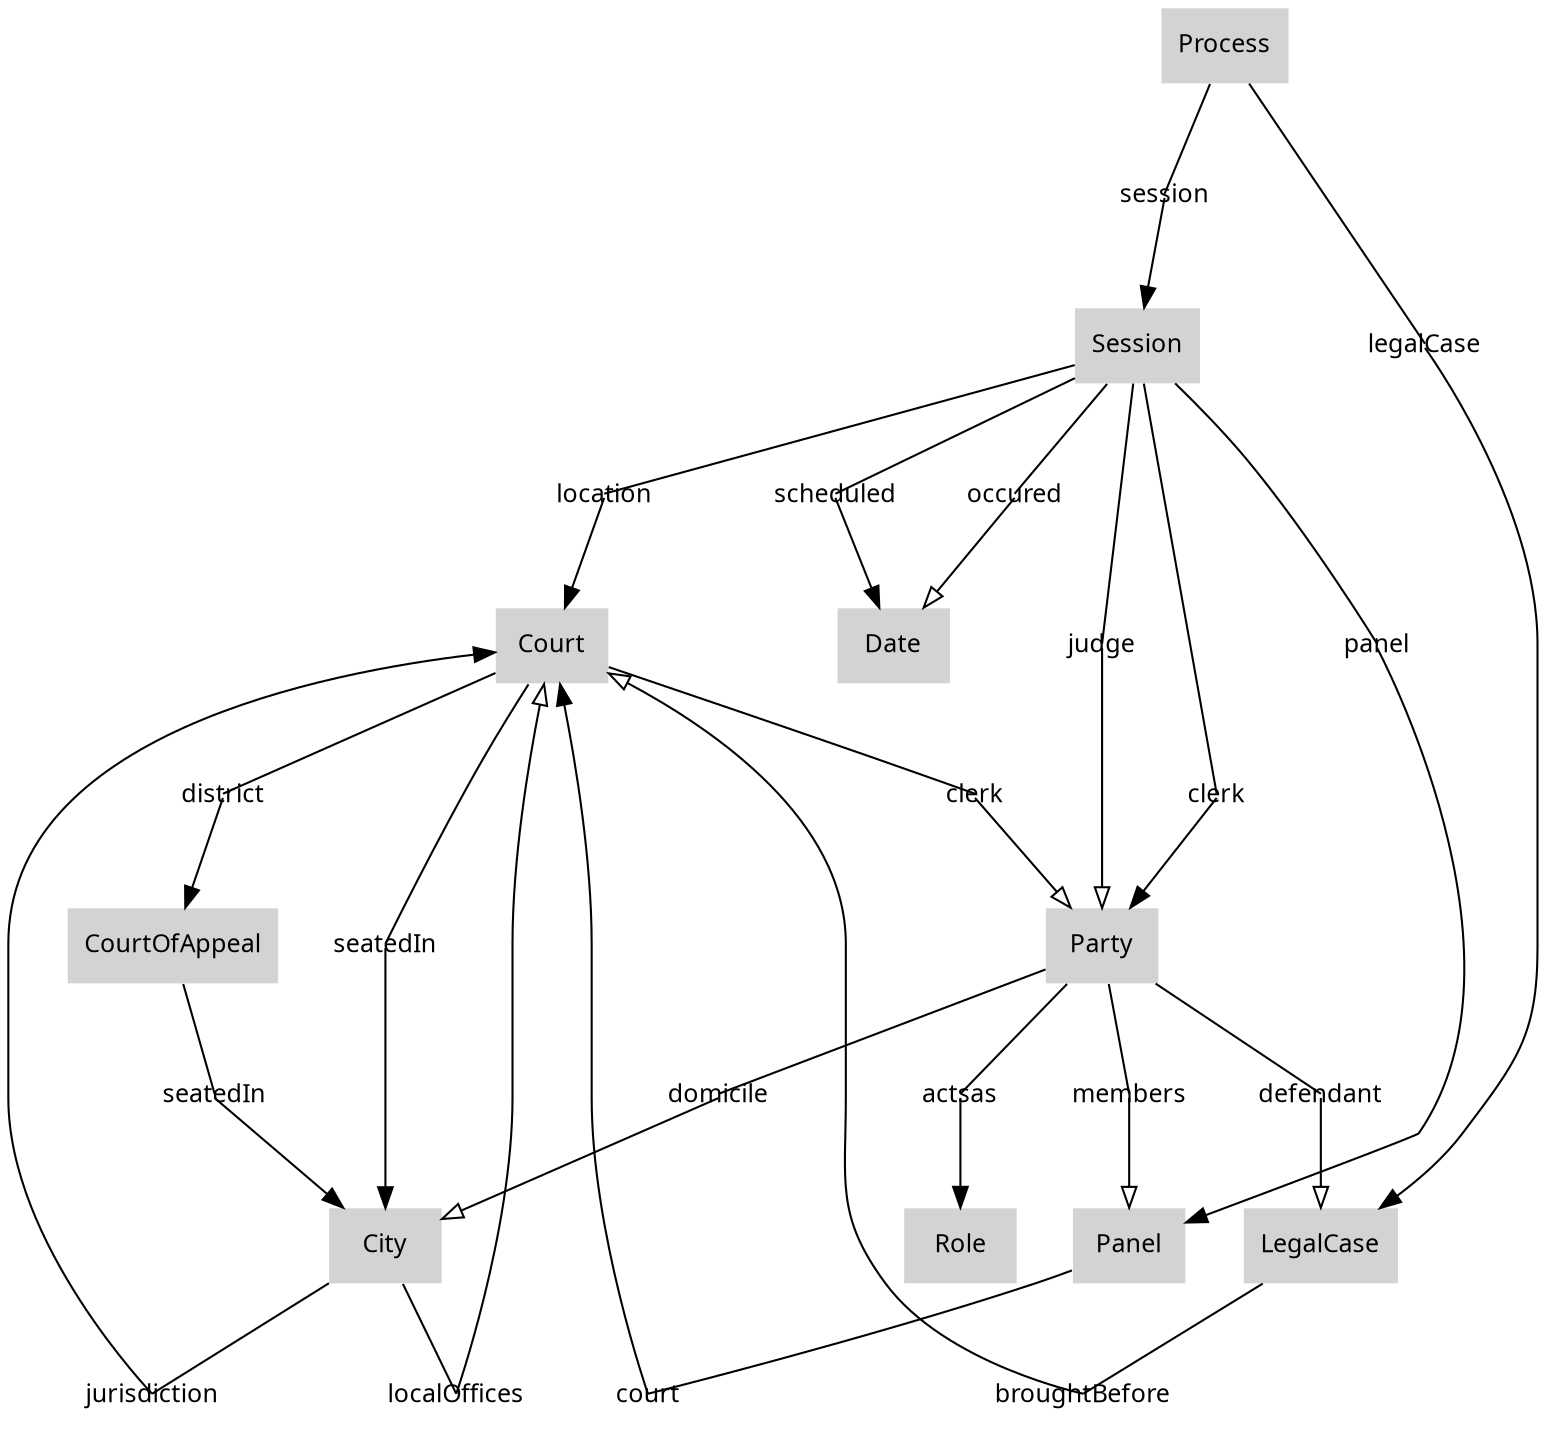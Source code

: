 digraph Sessions {
graph [overlap=false];
cpt_1 [fontsize=12, fontname=Sans, label=Date, shape=plaintext, style=filled, URL="Atlas.php?content=Concept&User=&Script=fsVIROENG.adl&Concept=(.fsVIROENG.adl)Date"];
cpt_2 [fontsize=12, fontname=Sans, label=Session, shape=plaintext, style=filled, URL="Atlas.php?content=Concept&User=&Script=fsVIROENG.adl&Concept=(.fsVIROENG.adl)Session"];
cpt_3 [fontsize=12, fontname=Sans, label=Court, shape=plaintext, style=filled, URL="Atlas.php?content=Concept&User=&Script=fsVIROENG.adl&Concept=(.fsVIROENG.adl)Court"];
cpt_4 [fontsize=12, fontname=Sans, label=Panel, shape=plaintext, style=filled, URL="Atlas.php?content=Concept&User=&Script=fsVIROENG.adl&Concept=(.fsVIROENG.adl)Panel"];
cpt_5 [fontsize=12, fontname=Sans, label=Party, shape=plaintext, style=filled, URL="Atlas.php?content=Concept&User=&Script=fsVIROENG.adl&Concept=(.fsVIROENG.adl)Party"];
cpt_6 [fontsize=12, fontname=Sans, label=City, shape=plaintext, style=filled, URL="Atlas.php?content=Concept&User=&Script=fsVIROENG.adl&Concept=(.fsVIROENG.adl)City"];
cpt_7 [fontsize=12, fontname=Sans, label=LegalCase, shape=plaintext, style=filled, URL="Atlas.php?content=Concept&User=&Script=fsVIROENG.adl&Concept=(.fsVIROENG.adl)LegalCase"];
cpt_8 [fontsize=12, fontname=Sans, label=Process, shape=plaintext, style=filled, URL="Atlas.php?content=Concept&User=&Script=fsVIROENG.adl&Concept=(.fsVIROENG.adl)Process"];
cpt_9 [fontsize=12, fontname=Sans, label=Role, shape=plaintext, style=filled, URL="Atlas.php?content=Concept&User=&Script=fsVIROENG.adl&Concept=(.fsVIROENG.adl)Role"];
cpt_10 [fontsize=12, fontname=Sans, label=CourtOfAppeal, shape=plaintext, style=filled, URL="Atlas.php?content=Concept&User=&Script=fsVIROENG.adl&Concept=(.fsVIROENG.adl)CourtOfAppeal"];
relName_1 [fontsize=12, fontname=Sans, label=scheduled, shape=plaintext, bgcolor=white, URL="Atlas.php?content=Relatiedetails&User=&Script=fsVIROENG.adl&Relatiedetails=(.fsVIROENG.adl)scheduled[Session*Date]"];
relName_2 [fontsize=12, fontname=Sans, label=location, shape=plaintext, bgcolor=white, URL="Atlas.php?content=Relatiedetails&User=&Script=fsVIROENG.adl&Relatiedetails=(.fsVIROENG.adl)location[Session*Court]"];
relName_3 [fontsize=12, fontname=Sans, label=panel, shape=plaintext, bgcolor=white, URL="Atlas.php?content=Relatiedetails&User=&Script=fsVIROENG.adl&Relatiedetails=(.fsVIROENG.adl)panel[Session*Panel]"];
relName_4 [fontsize=12, fontname=Sans, label=judge, shape=plaintext, bgcolor=white, URL="Atlas.php?content=Relatiedetails&User=&Script=fsVIROENG.adl&Relatiedetails=(.fsVIROENG.adl)judge[Session*Party]"];
relName_5 [fontsize=12, fontname=Sans, label=members, shape=plaintext, bgcolor=white, URL="Atlas.php?content=Relatiedetails&User=&Script=fsVIROENG.adl&Relatiedetails=(.fsVIROENG.adl)members[Party*Panel]"];
relName_6 [fontsize=12, fontname=Sans, label=clerk, shape=plaintext, bgcolor=white, URL="Atlas.php?content=Relatiedetails&User=&Script=fsVIROENG.adl&Relatiedetails=(.fsVIROENG.adl)clerk[Session*Party]"];
relName_7 [fontsize=12, fontname=Sans, label=clerk, shape=plaintext, bgcolor=white, URL="Atlas.php?content=Relatiedetails&User=&Script=fsVIROENG.adl&Relatiedetails=(.fsVIROENG.adl)clerk[Court*Party]"];
relName_8 [fontsize=12, fontname=Sans, label=occured, shape=plaintext, bgcolor=white, URL="Atlas.php?content=Relatiedetails&User=&Script=fsVIROENG.adl&Relatiedetails=(.fsVIROENG.adl)occured[Session*Date]"];
relName_9 [fontsize=12, fontname=Sans, label=jurisdiction, shape=plaintext, bgcolor=white, URL="Atlas.php?content=Relatiedetails&User=&Script=fsVIROENG.adl&Relatiedetails=(.fsVIROENG.adl)jurisdiction[City*Court]"];
relName_10 [fontsize=12, fontname=Sans, label=domicile, shape=plaintext, bgcolor=white, URL="Atlas.php?content=Relatiedetails&User=&Script=fsVIROENG.adl&Relatiedetails=(.fsVIROENG.adl)domicile[Party*City]"];
relName_11 [fontsize=12, fontname=Sans, label=defendant, shape=plaintext, bgcolor=white, URL="Atlas.php?content=Relatiedetails&User=&Script=fsVIROENG.adl&Relatiedetails=(.fsVIROENG.adl)defendant[Party*LegalCase]"];
relName_12 [fontsize=12, fontname=Sans, label=broughtBefore, shape=plaintext, bgcolor=white, URL="Atlas.php?content=Relatiedetails&User=&Script=fsVIROENG.adl&Relatiedetails=(.fsVIROENG.adl)broughtBefore[LegalCase*Court]"];
relName_13 [fontsize=12, fontname=Sans, label=session, shape=plaintext, bgcolor=white, URL="Atlas.php?content=Relatiedetails&User=&Script=fsVIROENG.adl&Relatiedetails=(.fsVIROENG.adl)session[Process*Session]"];
relName_14 [fontsize=12, fontname=Sans, label=legalCase, shape=plaintext, bgcolor=white, URL="Atlas.php?content=Relatiedetails&User=&Script=fsVIROENG.adl&Relatiedetails=(.fsVIROENG.adl)legalCase[Process*LegalCase]"];
relName_15 [fontsize=12, fontname=Sans, label=court, shape=plaintext, bgcolor=white, URL="Atlas.php?content=Relatiedetails&User=&Script=fsVIROENG.adl&Relatiedetails=(.fsVIROENG.adl)court[Panel*Court]"];
relName_16 [fontsize=12, fontname=Sans, label=actsas, shape=plaintext, bgcolor=white, URL="Atlas.php?content=Relatiedetails&User=&Script=fsVIROENG.adl&Relatiedetails=(.fsVIROENG.adl)actsas[Party*Role]"];
relName_17 [fontsize=12, fontname=Sans, label=seatedIn, shape=plaintext, bgcolor=white, URL="Atlas.php?content=Relatiedetails&User=&Script=fsVIROENG.adl&Relatiedetails=(.fsVIROENG.adl)seatedIn[Court*City]"];
relName_18 [fontsize=12, fontname=Sans, label=seatedIn, shape=plaintext, bgcolor=white, URL="Atlas.php?content=Relatiedetails&User=&Script=fsVIROENG.adl&Relatiedetails=(.fsVIROENG.adl)seatedIn[CourtOfAppeal*City]"];
relName_19 [fontsize=12, fontname=Sans, label=district, shape=plaintext, bgcolor=white, URL="Atlas.php?content=Relatiedetails&User=&Script=fsVIROENG.adl&Relatiedetails=(.fsVIROENG.adl)district[Court*CourtOfAppeal]"];
relName_20 [fontsize=12, fontname=Sans, label=localOffices, shape=plaintext, bgcolor=white, URL="Atlas.php?content=Relatiedetails&User=&Script=fsVIROENG.adl&Relatiedetails=(.fsVIROENG.adl)localOffices[City*Court]"];
cpt_2 -> relName_1 [len=1.2, arrowhead=none, arrowtail=none, headclip=false, dir=both];
relName_1 -> cpt_1 [len=1.2, arrowhead=normal, arrowtail=none, tailclip=false];
cpt_2 -> relName_2 [len=1.2, arrowhead=none, arrowtail=none, headclip=false, dir=both];
relName_2 -> cpt_3 [len=1.2, arrowhead=normal, arrowtail=none, tailclip=false];
cpt_2 -> relName_3 [len=1.2, arrowhead=none, arrowtail=none, headclip=false, dir=both];
relName_3 -> cpt_4 [len=1.2, arrowhead=normal, arrowtail=none, tailclip=false];
cpt_2 -> relName_4 [len=1.2, arrowhead=none, arrowtail=none, headclip=false, dir=both];
relName_4 -> cpt_5 [len=1.2, arrowhead=onormal, arrowtail=none, tailclip=false];
cpt_5 -> relName_5 [len=1.2, arrowhead=none, arrowtail=none, headclip=false, dir=both];
relName_5 -> cpt_4 [len=1.2, arrowhead=onormal, arrowtail=none, tailclip=false];
cpt_2 -> relName_6 [len=1.2, arrowhead=none, arrowtail=none, headclip=false, dir=both];
relName_6 -> cpt_5 [len=1.2, arrowhead=normal, arrowtail=none, tailclip=false];
cpt_3 -> relName_7 [len=1.2, arrowhead=none, arrowtail=none, headclip=false, dir=both];
relName_7 -> cpt_5 [len=1.2, arrowhead=onormal, arrowtail=none, tailclip=false];
cpt_2 -> relName_8 [len=1.2, arrowhead=none, arrowtail=none, headclip=false, dir=both];
relName_8 -> cpt_1 [len=1.2, arrowhead=onormal, arrowtail=none, tailclip=false];
cpt_6 -> relName_9 [len=1.2, arrowhead=none, arrowtail=none, headclip=false, dir=both];
relName_9 -> cpt_3 [len=1.2, arrowhead=normal, arrowtail=none, tailclip=false];
cpt_5 -> relName_10 [len=1.2, arrowhead=none, arrowtail=none, headclip=false, dir=both];
relName_10 -> cpt_6 [len=1.2, arrowhead=onormal, arrowtail=none, tailclip=false];
cpt_5 -> relName_11 [len=1.2, arrowhead=none, arrowtail=none, headclip=false, dir=both];
relName_11 -> cpt_7 [len=1.2, arrowhead=onormal, arrowtail=none, tailclip=false];
cpt_7 -> relName_12 [len=1.2, arrowhead=none, arrowtail=none, headclip=false, dir=both];
relName_12 -> cpt_3 [len=1.2, arrowhead=onormal, arrowtail=none, tailclip=false];
cpt_8 -> relName_13 [len=1.2, arrowhead=none, arrowtail=none, headclip=false, dir=both];
relName_13 -> cpt_2 [len=1.2, arrowhead=normal, arrowtail=none, tailclip=false];
cpt_8 -> relName_14 [len=1.2, arrowhead=none, arrowtail=none, headclip=false, dir=both];
relName_14 -> cpt_7 [len=1.2, arrowhead=normal, arrowtail=none, tailclip=false];
cpt_4 -> relName_15 [len=1.2, arrowhead=none, arrowtail=none, headclip=false, dir=both];
relName_15 -> cpt_3 [len=1.2, arrowhead=normal, arrowtail=none, tailclip=false];
cpt_5 -> relName_16 [len=1.2, arrowhead=none, arrowtail=none, headclip=false, dir=both];
relName_16 -> cpt_9 [len=1.2, arrowhead=normal, arrowtail=none, tailclip=false];
cpt_3 -> relName_17 [len=1.2, arrowhead=none, arrowtail=none, headclip=false, dir=both];
relName_17 -> cpt_6 [len=1.2, arrowhead=normal, arrowtail=none, tailclip=false];
cpt_10 -> relName_18 [len=1.2, arrowhead=none, arrowtail=none, headclip=false, dir=both];
relName_18 -> cpt_6 [len=1.2, arrowhead=normal, arrowtail=none, tailclip=false];
cpt_3 -> relName_19 [len=1.2, arrowhead=none, arrowtail=none, headclip=false, dir=both];
relName_19 -> cpt_10 [len=1.2, arrowhead=normal, arrowtail=none, tailclip=false];
cpt_6 -> relName_20 [len=1.2, arrowhead=none, arrowtail=none, headclip=false, dir=both];
relName_20 -> cpt_3 [len=1.2, arrowhead=onormal, arrowtail=none, tailclip=false];
}